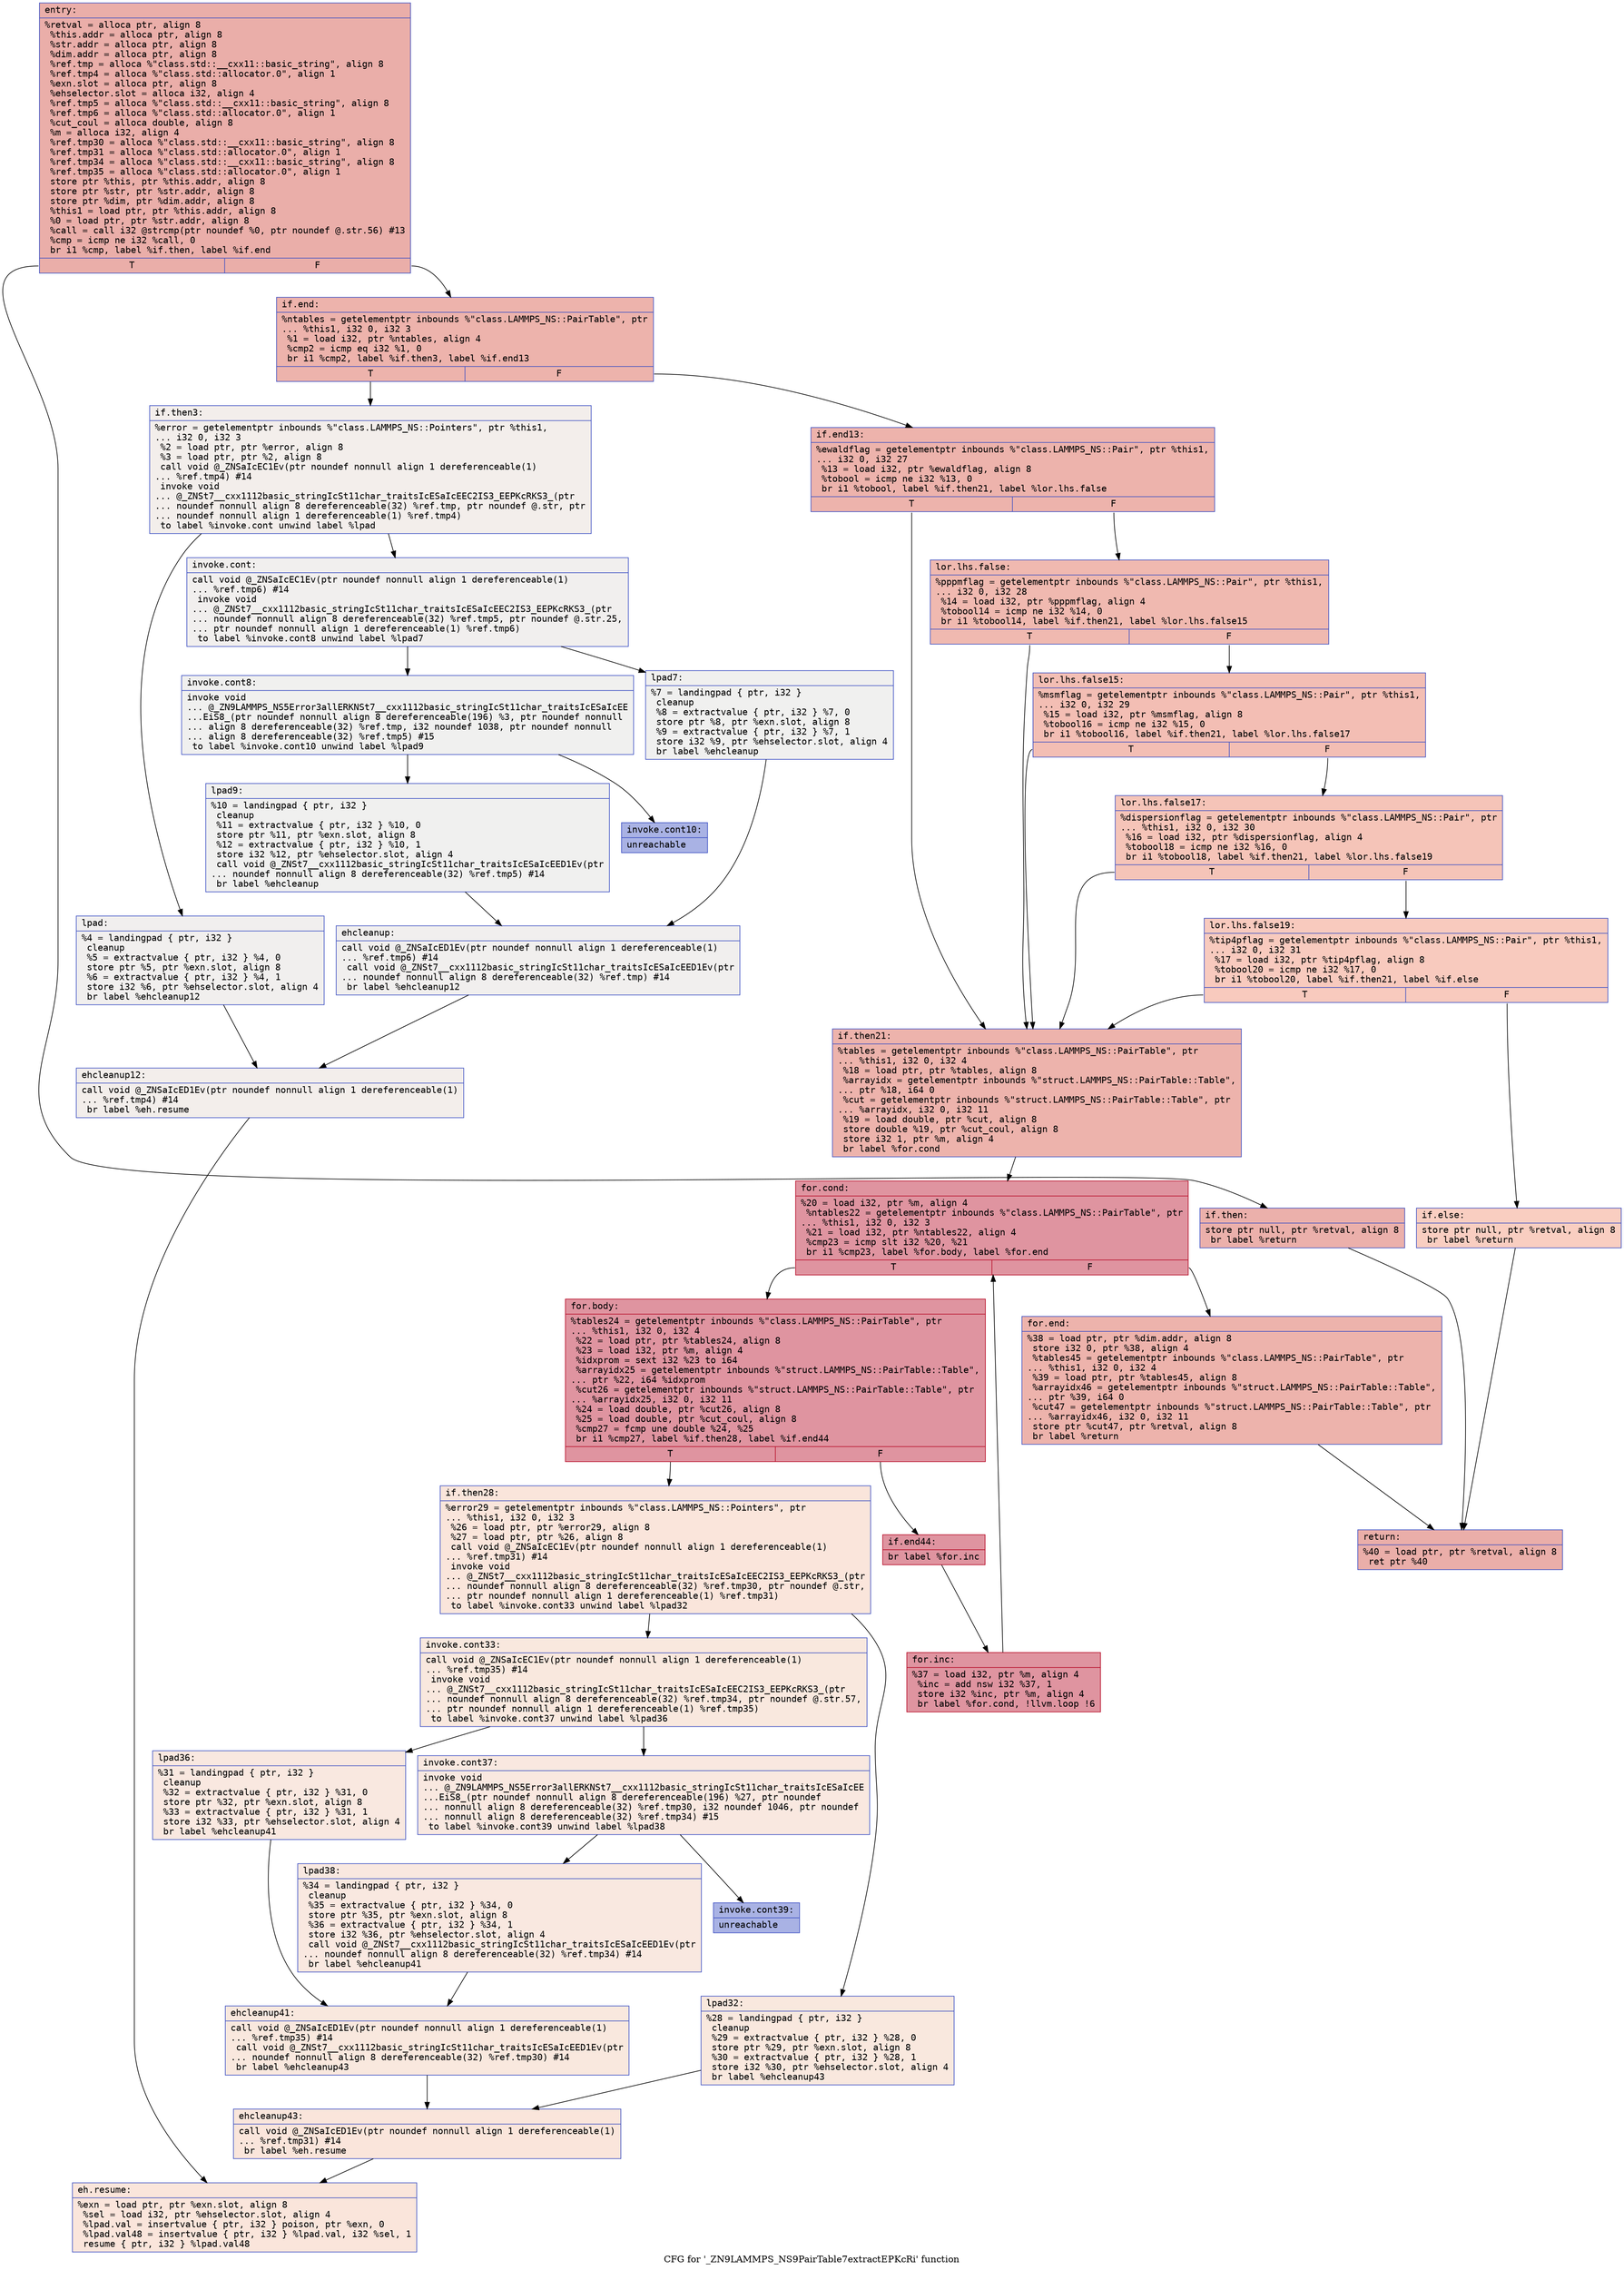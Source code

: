 digraph "CFG for '_ZN9LAMMPS_NS9PairTable7extractEPKcRi' function" {
	label="CFG for '_ZN9LAMMPS_NS9PairTable7extractEPKcRi' function";

	Node0x55f58a3ea020 [shape=record,color="#3d50c3ff", style=filled, fillcolor="#d0473d70" fontname="Courier",label="{entry:\l|  %retval = alloca ptr, align 8\l  %this.addr = alloca ptr, align 8\l  %str.addr = alloca ptr, align 8\l  %dim.addr = alloca ptr, align 8\l  %ref.tmp = alloca %\"class.std::__cxx11::basic_string\", align 8\l  %ref.tmp4 = alloca %\"class.std::allocator.0\", align 1\l  %exn.slot = alloca ptr, align 8\l  %ehselector.slot = alloca i32, align 4\l  %ref.tmp5 = alloca %\"class.std::__cxx11::basic_string\", align 8\l  %ref.tmp6 = alloca %\"class.std::allocator.0\", align 1\l  %cut_coul = alloca double, align 8\l  %m = alloca i32, align 4\l  %ref.tmp30 = alloca %\"class.std::__cxx11::basic_string\", align 8\l  %ref.tmp31 = alloca %\"class.std::allocator.0\", align 1\l  %ref.tmp34 = alloca %\"class.std::__cxx11::basic_string\", align 8\l  %ref.tmp35 = alloca %\"class.std::allocator.0\", align 1\l  store ptr %this, ptr %this.addr, align 8\l  store ptr %str, ptr %str.addr, align 8\l  store ptr %dim, ptr %dim.addr, align 8\l  %this1 = load ptr, ptr %this.addr, align 8\l  %0 = load ptr, ptr %str.addr, align 8\l  %call = call i32 @strcmp(ptr noundef %0, ptr noundef @.str.56) #13\l  %cmp = icmp ne i32 %call, 0\l  br i1 %cmp, label %if.then, label %if.end\l|{<s0>T|<s1>F}}"];
	Node0x55f58a3ea020:s0 -> Node0x55f58a3eb0d0[tooltip="entry -> if.then\nProbability 62.50%" ];
	Node0x55f58a3ea020:s1 -> Node0x55f58a3eb140[tooltip="entry -> if.end\nProbability 37.50%" ];
	Node0x55f58a3eb0d0 [shape=record,color="#3d50c3ff", style=filled, fillcolor="#d24b4070" fontname="Courier",label="{if.then:\l|  store ptr null, ptr %retval, align 8\l  br label %return\l}"];
	Node0x55f58a3eb0d0 -> Node0x55f58a3ea6c0[tooltip="if.then -> return\nProbability 100.00%" ];
	Node0x55f58a3eb140 [shape=record,color="#3d50c3ff", style=filled, fillcolor="#d6524470" fontname="Courier",label="{if.end:\l|  %ntables = getelementptr inbounds %\"class.LAMMPS_NS::PairTable\", ptr\l... %this1, i32 0, i32 3\l  %1 = load i32, ptr %ntables, align 4\l  %cmp2 = icmp eq i32 %1, 0\l  br i1 %cmp2, label %if.then3, label %if.end13\l|{<s0>T|<s1>F}}"];
	Node0x55f58a3eb140:s0 -> Node0x55f58a3eb770[tooltip="if.end -> if.then3\nProbability 0.00%" ];
	Node0x55f58a3eb140:s1 -> Node0x55f58a3eb7f0[tooltip="if.end -> if.end13\nProbability 100.00%" ];
	Node0x55f58a3eb770 [shape=record,color="#3d50c3ff", style=filled, fillcolor="#e5d8d170" fontname="Courier",label="{if.then3:\l|  %error = getelementptr inbounds %\"class.LAMMPS_NS::Pointers\", ptr %this1,\l... i32 0, i32 3\l  %2 = load ptr, ptr %error, align 8\l  %3 = load ptr, ptr %2, align 8\l  call void @_ZNSaIcEC1Ev(ptr noundef nonnull align 1 dereferenceable(1)\l... %ref.tmp4) #14\l  invoke void\l... @_ZNSt7__cxx1112basic_stringIcSt11char_traitsIcESaIcEEC2IS3_EEPKcRKS3_(ptr\l... noundef nonnull align 8 dereferenceable(32) %ref.tmp, ptr noundef @.str, ptr\l... noundef nonnull align 1 dereferenceable(1) %ref.tmp4)\l          to label %invoke.cont unwind label %lpad\l}"];
	Node0x55f58a3eb770 -> Node0x55f58a3ede10[tooltip="if.then3 -> invoke.cont\nProbability 50.00%" ];
	Node0x55f58a3eb770 -> Node0x55f58a3ede90[tooltip="if.then3 -> lpad\nProbability 50.00%" ];
	Node0x55f58a3ede10 [shape=record,color="#3d50c3ff", style=filled, fillcolor="#e0dbd870" fontname="Courier",label="{invoke.cont:\l|  call void @_ZNSaIcEC1Ev(ptr noundef nonnull align 1 dereferenceable(1)\l... %ref.tmp6) #14\l  invoke void\l... @_ZNSt7__cxx1112basic_stringIcSt11char_traitsIcESaIcEEC2IS3_EEPKcRKS3_(ptr\l... noundef nonnull align 8 dereferenceable(32) %ref.tmp5, ptr noundef @.str.25,\l... ptr noundef nonnull align 1 dereferenceable(1) %ref.tmp6)\l          to label %invoke.cont8 unwind label %lpad7\l}"];
	Node0x55f58a3ede10 -> Node0x55f58a3ee190[tooltip="invoke.cont -> invoke.cont8\nProbability 50.00%" ];
	Node0x55f58a3ede10 -> Node0x55f58a3ee1e0[tooltip="invoke.cont -> lpad7\nProbability 50.00%" ];
	Node0x55f58a3ee190 [shape=record,color="#3d50c3ff", style=filled, fillcolor="#dedcdb70" fontname="Courier",label="{invoke.cont8:\l|  invoke void\l... @_ZN9LAMMPS_NS5Error3allERKNSt7__cxx1112basic_stringIcSt11char_traitsIcESaIcEE\l...EiS8_(ptr noundef nonnull align 8 dereferenceable(196) %3, ptr noundef nonnull\l... align 8 dereferenceable(32) %ref.tmp, i32 noundef 1038, ptr noundef nonnull\l... align 8 dereferenceable(32) %ref.tmp5) #15\l          to label %invoke.cont10 unwind label %lpad9\l}"];
	Node0x55f58a3ee190 -> Node0x55f58a3ee140[tooltip="invoke.cont8 -> invoke.cont10\nProbability 0.00%" ];
	Node0x55f58a3ee190 -> Node0x55f58a3ee440[tooltip="invoke.cont8 -> lpad9\nProbability 100.00%" ];
	Node0x55f58a3ee140 [shape=record,color="#3d50c3ff", style=filled, fillcolor="#3d50c370" fontname="Courier",label="{invoke.cont10:\l|  unreachable\l}"];
	Node0x55f58a3ede90 [shape=record,color="#3d50c3ff", style=filled, fillcolor="#e0dbd870" fontname="Courier",label="{lpad:\l|  %4 = landingpad \{ ptr, i32 \}\l          cleanup\l  %5 = extractvalue \{ ptr, i32 \} %4, 0\l  store ptr %5, ptr %exn.slot, align 8\l  %6 = extractvalue \{ ptr, i32 \} %4, 1\l  store i32 %6, ptr %ehselector.slot, align 4\l  br label %ehcleanup12\l}"];
	Node0x55f58a3ede90 -> Node0x55f58a3ee940[tooltip="lpad -> ehcleanup12\nProbability 100.00%" ];
	Node0x55f58a3ee1e0 [shape=record,color="#3d50c3ff", style=filled, fillcolor="#dedcdb70" fontname="Courier",label="{lpad7:\l|  %7 = landingpad \{ ptr, i32 \}\l          cleanup\l  %8 = extractvalue \{ ptr, i32 \} %7, 0\l  store ptr %8, ptr %exn.slot, align 8\l  %9 = extractvalue \{ ptr, i32 \} %7, 1\l  store i32 %9, ptr %ehselector.slot, align 4\l  br label %ehcleanup\l}"];
	Node0x55f58a3ee1e0 -> Node0x55f58a3eec90[tooltip="lpad7 -> ehcleanup\nProbability 100.00%" ];
	Node0x55f58a3ee440 [shape=record,color="#3d50c3ff", style=filled, fillcolor="#dedcdb70" fontname="Courier",label="{lpad9:\l|  %10 = landingpad \{ ptr, i32 \}\l          cleanup\l  %11 = extractvalue \{ ptr, i32 \} %10, 0\l  store ptr %11, ptr %exn.slot, align 8\l  %12 = extractvalue \{ ptr, i32 \} %10, 1\l  store i32 %12, ptr %ehselector.slot, align 4\l  call void @_ZNSt7__cxx1112basic_stringIcSt11char_traitsIcESaIcEED1Ev(ptr\l... noundef nonnull align 8 dereferenceable(32) %ref.tmp5) #14\l  br label %ehcleanup\l}"];
	Node0x55f58a3ee440 -> Node0x55f58a3eec90[tooltip="lpad9 -> ehcleanup\nProbability 100.00%" ];
	Node0x55f58a3eec90 [shape=record,color="#3d50c3ff", style=filled, fillcolor="#e0dbd870" fontname="Courier",label="{ehcleanup:\l|  call void @_ZNSaIcED1Ev(ptr noundef nonnull align 1 dereferenceable(1)\l... %ref.tmp6) #14\l  call void @_ZNSt7__cxx1112basic_stringIcSt11char_traitsIcESaIcEED1Ev(ptr\l... noundef nonnull align 8 dereferenceable(32) %ref.tmp) #14\l  br label %ehcleanup12\l}"];
	Node0x55f58a3eec90 -> Node0x55f58a3ee940[tooltip="ehcleanup -> ehcleanup12\nProbability 100.00%" ];
	Node0x55f58a3ee940 [shape=record,color="#3d50c3ff", style=filled, fillcolor="#e5d8d170" fontname="Courier",label="{ehcleanup12:\l|  call void @_ZNSaIcED1Ev(ptr noundef nonnull align 1 dereferenceable(1)\l... %ref.tmp4) #14\l  br label %eh.resume\l}"];
	Node0x55f58a3ee940 -> Node0x55f58a3ef540[tooltip="ehcleanup12 -> eh.resume\nProbability 100.00%" ];
	Node0x55f58a3eb7f0 [shape=record,color="#3d50c3ff", style=filled, fillcolor="#d6524470" fontname="Courier",label="{if.end13:\l|  %ewaldflag = getelementptr inbounds %\"class.LAMMPS_NS::Pair\", ptr %this1,\l... i32 0, i32 27\l  %13 = load i32, ptr %ewaldflag, align 8\l  %tobool = icmp ne i32 %13, 0\l  br i1 %tobool, label %if.then21, label %lor.lhs.false\l|{<s0>T|<s1>F}}"];
	Node0x55f58a3eb7f0:s0 -> Node0x55f58a3ef800[tooltip="if.end13 -> if.then21\nProbability 62.50%" ];
	Node0x55f58a3eb7f0:s1 -> Node0x55f58a3ef880[tooltip="if.end13 -> lor.lhs.false\nProbability 37.50%" ];
	Node0x55f58a3ef880 [shape=record,color="#3d50c3ff", style=filled, fillcolor="#de614d70" fontname="Courier",label="{lor.lhs.false:\l|  %pppmflag = getelementptr inbounds %\"class.LAMMPS_NS::Pair\", ptr %this1,\l... i32 0, i32 28\l  %14 = load i32, ptr %pppmflag, align 4\l  %tobool14 = icmp ne i32 %14, 0\l  br i1 %tobool14, label %if.then21, label %lor.lhs.false15\l|{<s0>T|<s1>F}}"];
	Node0x55f58a3ef880:s0 -> Node0x55f58a3ef800[tooltip="lor.lhs.false -> if.then21\nProbability 62.50%" ];
	Node0x55f58a3ef880:s1 -> Node0x55f58a3efbe0[tooltip="lor.lhs.false -> lor.lhs.false15\nProbability 37.50%" ];
	Node0x55f58a3efbe0 [shape=record,color="#3d50c3ff", style=filled, fillcolor="#e36c5570" fontname="Courier",label="{lor.lhs.false15:\l|  %msmflag = getelementptr inbounds %\"class.LAMMPS_NS::Pair\", ptr %this1,\l... i32 0, i32 29\l  %15 = load i32, ptr %msmflag, align 8\l  %tobool16 = icmp ne i32 %15, 0\l  br i1 %tobool16, label %if.then21, label %lor.lhs.false17\l|{<s0>T|<s1>F}}"];
	Node0x55f58a3efbe0:s0 -> Node0x55f58a3ef800[tooltip="lor.lhs.false15 -> if.then21\nProbability 62.50%" ];
	Node0x55f58a3efbe0:s1 -> Node0x55f58a3eb1b0[tooltip="lor.lhs.false15 -> lor.lhs.false17\nProbability 37.50%" ];
	Node0x55f58a3eb1b0 [shape=record,color="#3d50c3ff", style=filled, fillcolor="#e97a5f70" fontname="Courier",label="{lor.lhs.false17:\l|  %dispersionflag = getelementptr inbounds %\"class.LAMMPS_NS::Pair\", ptr\l... %this1, i32 0, i32 30\l  %16 = load i32, ptr %dispersionflag, align 4\l  %tobool18 = icmp ne i32 %16, 0\l  br i1 %tobool18, label %if.then21, label %lor.lhs.false19\l|{<s0>T|<s1>F}}"];
	Node0x55f58a3eb1b0:s0 -> Node0x55f58a3ef800[tooltip="lor.lhs.false17 -> if.then21\nProbability 62.50%" ];
	Node0x55f58a3eb1b0:s1 -> Node0x55f58a3eb480[tooltip="lor.lhs.false17 -> lor.lhs.false19\nProbability 37.50%" ];
	Node0x55f58a3eb480 [shape=record,color="#3d50c3ff", style=filled, fillcolor="#ef886b70" fontname="Courier",label="{lor.lhs.false19:\l|  %tip4pflag = getelementptr inbounds %\"class.LAMMPS_NS::Pair\", ptr %this1,\l... i32 0, i32 31\l  %17 = load i32, ptr %tip4pflag, align 8\l  %tobool20 = icmp ne i32 %17, 0\l  br i1 %tobool20, label %if.then21, label %if.else\l|{<s0>T|<s1>F}}"];
	Node0x55f58a3eb480:s0 -> Node0x55f58a3ef800[tooltip="lor.lhs.false19 -> if.then21\nProbability 62.50%" ];
	Node0x55f58a3eb480:s1 -> Node0x55f58a3f08f0[tooltip="lor.lhs.false19 -> if.else\nProbability 37.50%" ];
	Node0x55f58a3ef800 [shape=record,color="#3d50c3ff", style=filled, fillcolor="#d6524470" fontname="Courier",label="{if.then21:\l|  %tables = getelementptr inbounds %\"class.LAMMPS_NS::PairTable\", ptr\l... %this1, i32 0, i32 4\l  %18 = load ptr, ptr %tables, align 8\l  %arrayidx = getelementptr inbounds %\"struct.LAMMPS_NS::PairTable::Table\",\l... ptr %18, i64 0\l  %cut = getelementptr inbounds %\"struct.LAMMPS_NS::PairTable::Table\", ptr\l... %arrayidx, i32 0, i32 11\l  %19 = load double, ptr %cut, align 8\l  store double %19, ptr %cut_coul, align 8\l  store i32 1, ptr %m, align 4\l  br label %for.cond\l}"];
	Node0x55f58a3ef800 -> Node0x55f58a3f0ee0[tooltip="if.then21 -> for.cond\nProbability 100.00%" ];
	Node0x55f58a3f0ee0 [shape=record,color="#b70d28ff", style=filled, fillcolor="#b70d2870" fontname="Courier",label="{for.cond:\l|  %20 = load i32, ptr %m, align 4\l  %ntables22 = getelementptr inbounds %\"class.LAMMPS_NS::PairTable\", ptr\l... %this1, i32 0, i32 3\l  %21 = load i32, ptr %ntables22, align 4\l  %cmp23 = icmp slt i32 %20, %21\l  br i1 %cmp23, label %for.body, label %for.end\l|{<s0>T|<s1>F}}"];
	Node0x55f58a3f0ee0:s0 -> Node0x55f58a3f1270[tooltip="for.cond -> for.body\nProbability 96.88%" ];
	Node0x55f58a3f0ee0:s1 -> Node0x55f58a3f12f0[tooltip="for.cond -> for.end\nProbability 3.12%" ];
	Node0x55f58a3f1270 [shape=record,color="#b70d28ff", style=filled, fillcolor="#b70d2870" fontname="Courier",label="{for.body:\l|  %tables24 = getelementptr inbounds %\"class.LAMMPS_NS::PairTable\", ptr\l... %this1, i32 0, i32 4\l  %22 = load ptr, ptr %tables24, align 8\l  %23 = load i32, ptr %m, align 4\l  %idxprom = sext i32 %23 to i64\l  %arrayidx25 = getelementptr inbounds %\"struct.LAMMPS_NS::PairTable::Table\",\l... ptr %22, i64 %idxprom\l  %cut26 = getelementptr inbounds %\"struct.LAMMPS_NS::PairTable::Table\", ptr\l... %arrayidx25, i32 0, i32 11\l  %24 = load double, ptr %cut26, align 8\l  %25 = load double, ptr %cut_coul, align 8\l  %cmp27 = fcmp une double %24, %25\l  br i1 %cmp27, label %if.then28, label %if.end44\l|{<s0>T|<s1>F}}"];
	Node0x55f58a3f1270:s0 -> Node0x55f58a3f19f0[tooltip="for.body -> if.then28\nProbability 0.00%" ];
	Node0x55f58a3f1270:s1 -> Node0x55f58a3f1a70[tooltip="for.body -> if.end44\nProbability 100.00%" ];
	Node0x55f58a3f19f0 [shape=record,color="#3d50c3ff", style=filled, fillcolor="#f4c5ad70" fontname="Courier",label="{if.then28:\l|  %error29 = getelementptr inbounds %\"class.LAMMPS_NS::Pointers\", ptr\l... %this1, i32 0, i32 3\l  %26 = load ptr, ptr %error29, align 8\l  %27 = load ptr, ptr %26, align 8\l  call void @_ZNSaIcEC1Ev(ptr noundef nonnull align 1 dereferenceable(1)\l... %ref.tmp31) #14\l  invoke void\l... @_ZNSt7__cxx1112basic_stringIcSt11char_traitsIcESaIcEEC2IS3_EEPKcRKS3_(ptr\l... noundef nonnull align 8 dereferenceable(32) %ref.tmp30, ptr noundef @.str,\l... ptr noundef nonnull align 1 dereferenceable(1) %ref.tmp31)\l          to label %invoke.cont33 unwind label %lpad32\l}"];
	Node0x55f58a3f19f0 -> Node0x55f58a3f1f00[tooltip="if.then28 -> invoke.cont33\nProbability 50.00%" ];
	Node0x55f58a3f19f0 -> Node0x55f58a3f1f80[tooltip="if.then28 -> lpad32\nProbability 50.00%" ];
	Node0x55f58a3f1f00 [shape=record,color="#3d50c3ff", style=filled, fillcolor="#f2cab570" fontname="Courier",label="{invoke.cont33:\l|  call void @_ZNSaIcEC1Ev(ptr noundef nonnull align 1 dereferenceable(1)\l... %ref.tmp35) #14\l  invoke void\l... @_ZNSt7__cxx1112basic_stringIcSt11char_traitsIcESaIcEEC2IS3_EEPKcRKS3_(ptr\l... noundef nonnull align 8 dereferenceable(32) %ref.tmp34, ptr noundef @.str.57,\l... ptr noundef nonnull align 1 dereferenceable(1) %ref.tmp35)\l          to label %invoke.cont37 unwind label %lpad36\l}"];
	Node0x55f58a3f1f00 -> Node0x55f58a3f2300[tooltip="invoke.cont33 -> invoke.cont37\nProbability 50.00%" ];
	Node0x55f58a3f1f00 -> Node0x55f58a3f2350[tooltip="invoke.cont33 -> lpad36\nProbability 50.00%" ];
	Node0x55f58a3f2300 [shape=record,color="#3d50c3ff", style=filled, fillcolor="#f1ccb870" fontname="Courier",label="{invoke.cont37:\l|  invoke void\l... @_ZN9LAMMPS_NS5Error3allERKNSt7__cxx1112basic_stringIcSt11char_traitsIcESaIcEE\l...EiS8_(ptr noundef nonnull align 8 dereferenceable(196) %27, ptr noundef\l... nonnull align 8 dereferenceable(32) %ref.tmp30, i32 noundef 1046, ptr noundef\l... nonnull align 8 dereferenceable(32) %ref.tmp34) #15\l          to label %invoke.cont39 unwind label %lpad38\l}"];
	Node0x55f58a3f2300 -> Node0x55f58a3f22b0[tooltip="invoke.cont37 -> invoke.cont39\nProbability 0.00%" ];
	Node0x55f58a3f2300 -> Node0x55f58a3f2670[tooltip="invoke.cont37 -> lpad38\nProbability 100.00%" ];
	Node0x55f58a3f22b0 [shape=record,color="#3d50c3ff", style=filled, fillcolor="#3d50c370" fontname="Courier",label="{invoke.cont39:\l|  unreachable\l}"];
	Node0x55f58a3f1f80 [shape=record,color="#3d50c3ff", style=filled, fillcolor="#f2cab570" fontname="Courier",label="{lpad32:\l|  %28 = landingpad \{ ptr, i32 \}\l          cleanup\l  %29 = extractvalue \{ ptr, i32 \} %28, 0\l  store ptr %29, ptr %exn.slot, align 8\l  %30 = extractvalue \{ ptr, i32 \} %28, 1\l  store i32 %30, ptr %ehselector.slot, align 4\l  br label %ehcleanup43\l}"];
	Node0x55f58a3f1f80 -> Node0x55f58a3f2c30[tooltip="lpad32 -> ehcleanup43\nProbability 100.00%" ];
	Node0x55f58a3f2350 [shape=record,color="#3d50c3ff", style=filled, fillcolor="#f1ccb870" fontname="Courier",label="{lpad36:\l|  %31 = landingpad \{ ptr, i32 \}\l          cleanup\l  %32 = extractvalue \{ ptr, i32 \} %31, 0\l  store ptr %32, ptr %exn.slot, align 8\l  %33 = extractvalue \{ ptr, i32 \} %31, 1\l  store i32 %33, ptr %ehselector.slot, align 4\l  br label %ehcleanup41\l}"];
	Node0x55f58a3f2350 -> Node0x55f58a3f2f80[tooltip="lpad36 -> ehcleanup41\nProbability 100.00%" ];
	Node0x55f58a3f2670 [shape=record,color="#3d50c3ff", style=filled, fillcolor="#f1ccb870" fontname="Courier",label="{lpad38:\l|  %34 = landingpad \{ ptr, i32 \}\l          cleanup\l  %35 = extractvalue \{ ptr, i32 \} %34, 0\l  store ptr %35, ptr %exn.slot, align 8\l  %36 = extractvalue \{ ptr, i32 \} %34, 1\l  store i32 %36, ptr %ehselector.slot, align 4\l  call void @_ZNSt7__cxx1112basic_stringIcSt11char_traitsIcESaIcEED1Ev(ptr\l... noundef nonnull align 8 dereferenceable(32) %ref.tmp34) #14\l  br label %ehcleanup41\l}"];
	Node0x55f58a3f2670 -> Node0x55f58a3f2f80[tooltip="lpad38 -> ehcleanup41\nProbability 100.00%" ];
	Node0x55f58a3f2f80 [shape=record,color="#3d50c3ff", style=filled, fillcolor="#f2cab570" fontname="Courier",label="{ehcleanup41:\l|  call void @_ZNSaIcED1Ev(ptr noundef nonnull align 1 dereferenceable(1)\l... %ref.tmp35) #14\l  call void @_ZNSt7__cxx1112basic_stringIcSt11char_traitsIcESaIcEED1Ev(ptr\l... noundef nonnull align 8 dereferenceable(32) %ref.tmp30) #14\l  br label %ehcleanup43\l}"];
	Node0x55f58a3f2f80 -> Node0x55f58a3f2c30[tooltip="ehcleanup41 -> ehcleanup43\nProbability 100.00%" ];
	Node0x55f58a3f2c30 [shape=record,color="#3d50c3ff", style=filled, fillcolor="#f4c5ad70" fontname="Courier",label="{ehcleanup43:\l|  call void @_ZNSaIcED1Ev(ptr noundef nonnull align 1 dereferenceable(1)\l... %ref.tmp31) #14\l  br label %eh.resume\l}"];
	Node0x55f58a3f2c30 -> Node0x55f58a3ef540[tooltip="ehcleanup43 -> eh.resume\nProbability 100.00%" ];
	Node0x55f58a3f1a70 [shape=record,color="#b70d28ff", style=filled, fillcolor="#b70d2870" fontname="Courier",label="{if.end44:\l|  br label %for.inc\l}"];
	Node0x55f58a3f1a70 -> Node0x55f58a3f38a0[tooltip="if.end44 -> for.inc\nProbability 100.00%" ];
	Node0x55f58a3f38a0 [shape=record,color="#b70d28ff", style=filled, fillcolor="#b70d2870" fontname="Courier",label="{for.inc:\l|  %37 = load i32, ptr %m, align 4\l  %inc = add nsw i32 %37, 1\l  store i32 %inc, ptr %m, align 4\l  br label %for.cond, !llvm.loop !6\l}"];
	Node0x55f58a3f38a0 -> Node0x55f58a3f0ee0[tooltip="for.inc -> for.cond\nProbability 100.00%" ];
	Node0x55f58a3f12f0 [shape=record,color="#3d50c3ff", style=filled, fillcolor="#d6524470" fontname="Courier",label="{for.end:\l|  %38 = load ptr, ptr %dim.addr, align 8\l  store i32 0, ptr %38, align 4\l  %tables45 = getelementptr inbounds %\"class.LAMMPS_NS::PairTable\", ptr\l... %this1, i32 0, i32 4\l  %39 = load ptr, ptr %tables45, align 8\l  %arrayidx46 = getelementptr inbounds %\"struct.LAMMPS_NS::PairTable::Table\",\l... ptr %39, i64 0\l  %cut47 = getelementptr inbounds %\"struct.LAMMPS_NS::PairTable::Table\", ptr\l... %arrayidx46, i32 0, i32 11\l  store ptr %cut47, ptr %retval, align 8\l  br label %return\l}"];
	Node0x55f58a3f12f0 -> Node0x55f58a3ea6c0[tooltip="for.end -> return\nProbability 100.00%" ];
	Node0x55f58a3f08f0 [shape=record,color="#3d50c3ff", style=filled, fillcolor="#f2907270" fontname="Courier",label="{if.else:\l|  store ptr null, ptr %retval, align 8\l  br label %return\l}"];
	Node0x55f58a3f08f0 -> Node0x55f58a3ea6c0[tooltip="if.else -> return\nProbability 100.00%" ];
	Node0x55f58a3ea6c0 [shape=record,color="#3d50c3ff", style=filled, fillcolor="#d0473d70" fontname="Courier",label="{return:\l|  %40 = load ptr, ptr %retval, align 8\l  ret ptr %40\l}"];
	Node0x55f58a3ef540 [shape=record,color="#3d50c3ff", style=filled, fillcolor="#f4c5ad70" fontname="Courier",label="{eh.resume:\l|  %exn = load ptr, ptr %exn.slot, align 8\l  %sel = load i32, ptr %ehselector.slot, align 4\l  %lpad.val = insertvalue \{ ptr, i32 \} poison, ptr %exn, 0\l  %lpad.val48 = insertvalue \{ ptr, i32 \} %lpad.val, i32 %sel, 1\l  resume \{ ptr, i32 \} %lpad.val48\l}"];
}
